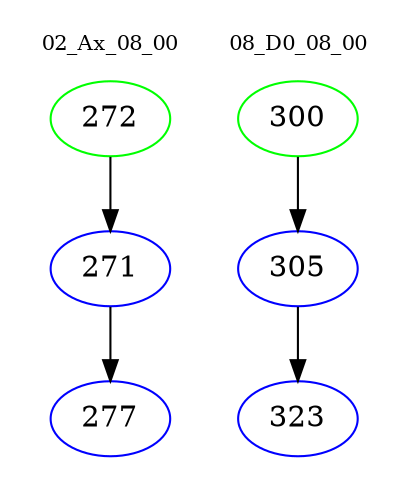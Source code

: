 digraph{
subgraph cluster_0 {
color = white
label = "02_Ax_08_00";
fontsize=10;
T0_272 [label="272", color="green"]
T0_272 -> T0_271 [color="black"]
T0_271 [label="271", color="blue"]
T0_271 -> T0_277 [color="black"]
T0_277 [label="277", color="blue"]
}
subgraph cluster_1 {
color = white
label = "08_D0_08_00";
fontsize=10;
T1_300 [label="300", color="green"]
T1_300 -> T1_305 [color="black"]
T1_305 [label="305", color="blue"]
T1_305 -> T1_323 [color="black"]
T1_323 [label="323", color="blue"]
}
}
